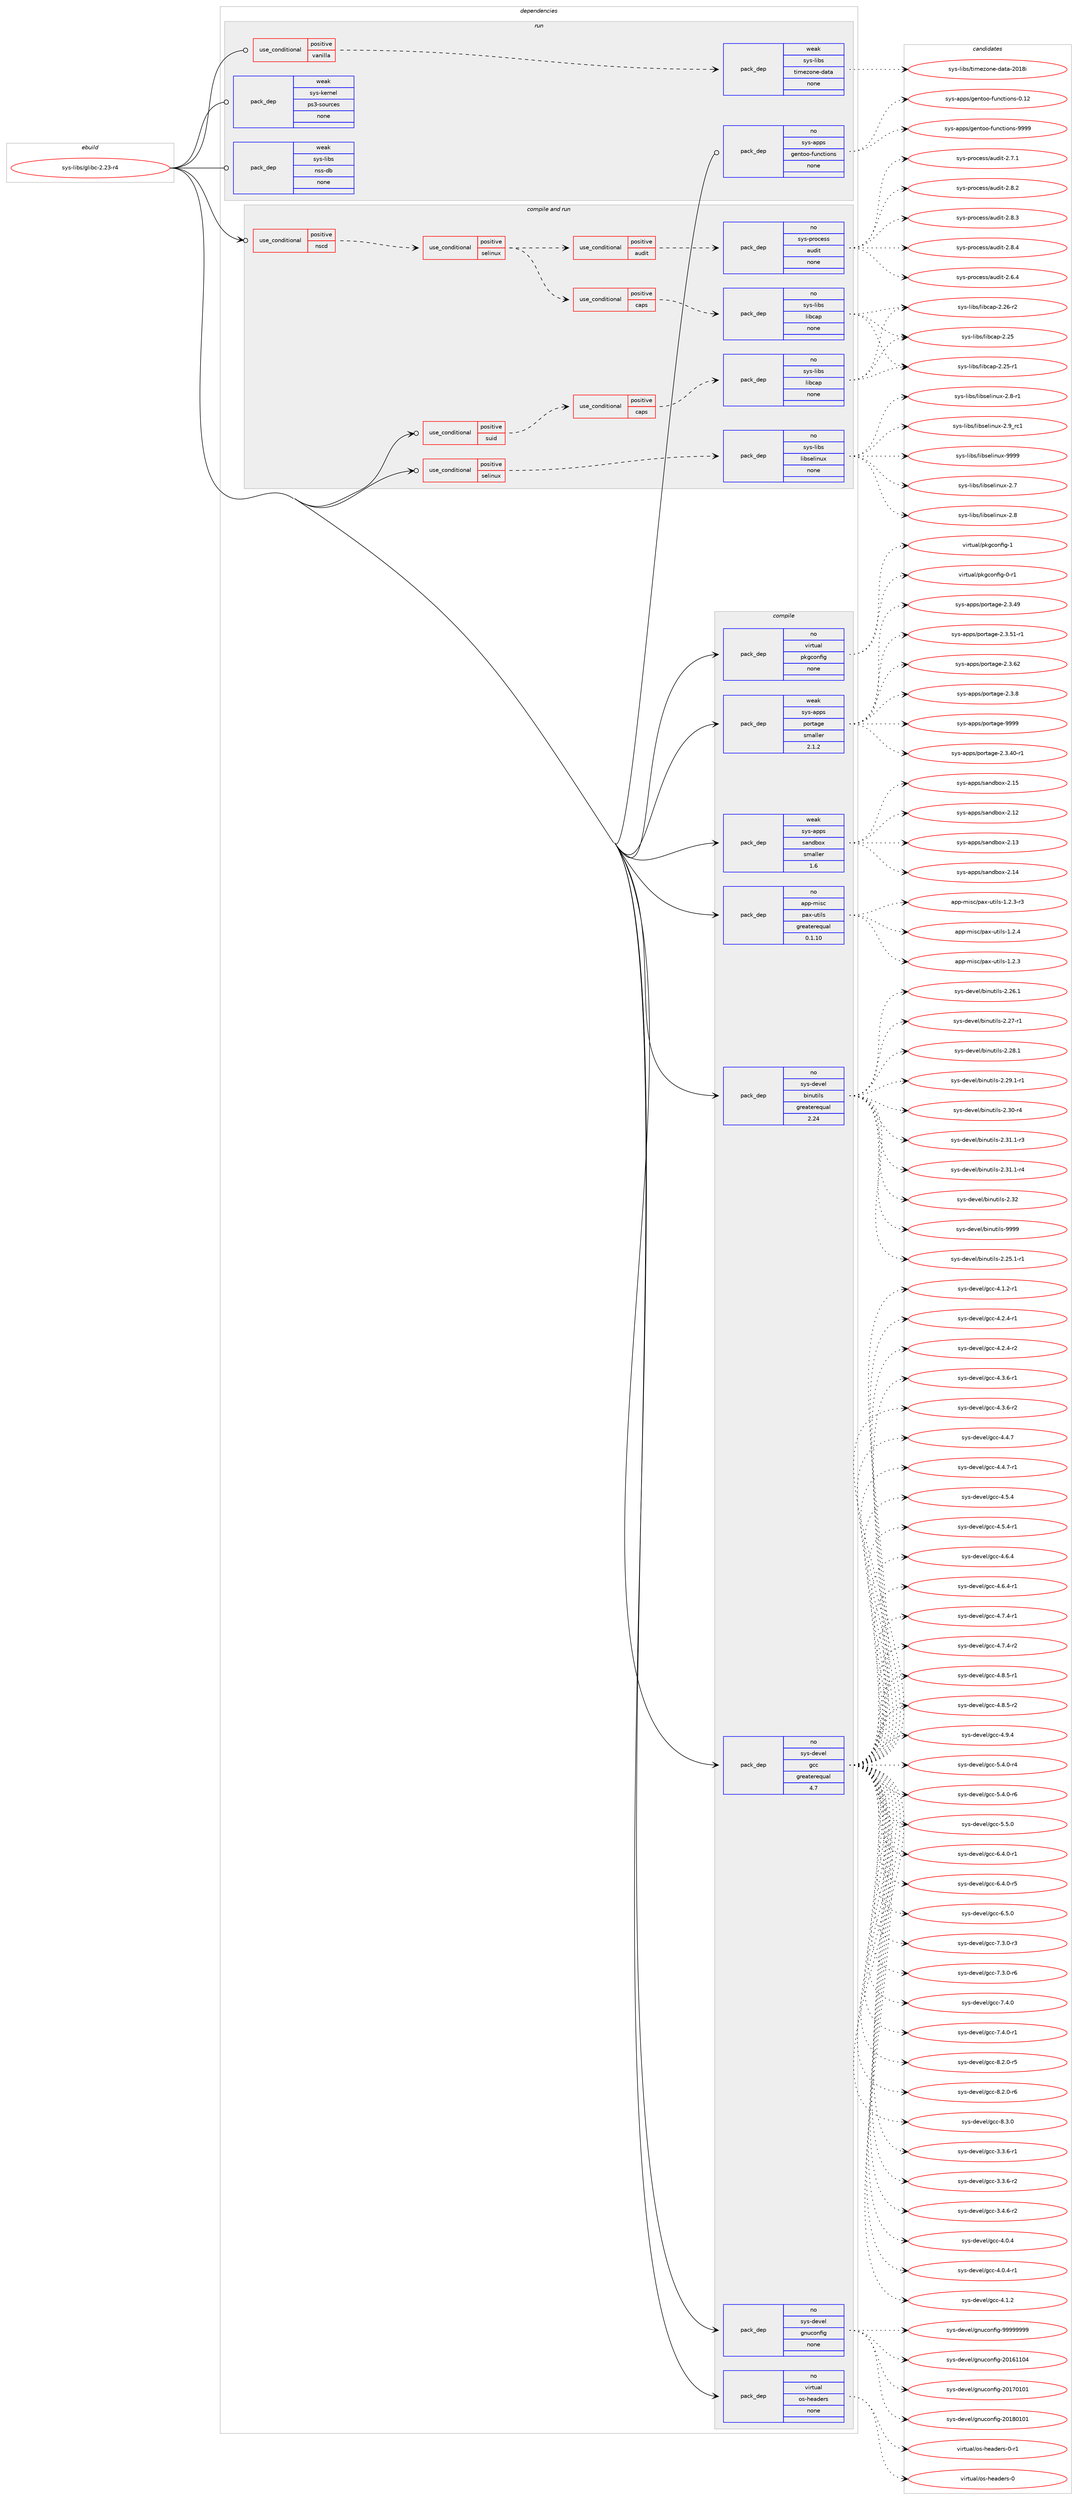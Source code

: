 digraph prolog {

# *************
# Graph options
# *************

newrank=true;
concentrate=true;
compound=true;
graph [rankdir=LR,fontname=Helvetica,fontsize=10,ranksep=1.5];#, ranksep=2.5, nodesep=0.2];
edge  [arrowhead=vee];
node  [fontname=Helvetica,fontsize=10];

# **********
# The ebuild
# **********

subgraph cluster_leftcol {
color=gray;
rank=same;
label=<<i>ebuild</i>>;
id [label="sys-libs/glibc-2.23-r4", color=red, width=4, href="../sys-libs/glibc-2.23-r4.svg"];
}

# ****************
# The dependencies
# ****************

subgraph cluster_midcol {
color=gray;
label=<<i>dependencies</i>>;
subgraph cluster_compile {
fillcolor="#eeeeee";
style=filled;
label=<<i>compile</i>>;
subgraph pack1246895 {
dependency1737124 [label=<<TABLE BORDER="0" CELLBORDER="1" CELLSPACING="0" CELLPADDING="4" WIDTH="220"><TR><TD ROWSPAN="6" CELLPADDING="30">pack_dep</TD></TR><TR><TD WIDTH="110">no</TD></TR><TR><TD>app-misc</TD></TR><TR><TD>pax-utils</TD></TR><TR><TD>greaterequal</TD></TR><TR><TD>0.1.10</TD></TR></TABLE>>, shape=none, color=blue];
}
id:e -> dependency1737124:w [weight=20,style="solid",arrowhead="vee"];
subgraph pack1246896 {
dependency1737125 [label=<<TABLE BORDER="0" CELLBORDER="1" CELLSPACING="0" CELLPADDING="4" WIDTH="220"><TR><TD ROWSPAN="6" CELLPADDING="30">pack_dep</TD></TR><TR><TD WIDTH="110">no</TD></TR><TR><TD>sys-devel</TD></TR><TR><TD>binutils</TD></TR><TR><TD>greaterequal</TD></TR><TR><TD>2.24</TD></TR></TABLE>>, shape=none, color=blue];
}
id:e -> dependency1737125:w [weight=20,style="solid",arrowhead="vee"];
subgraph pack1246897 {
dependency1737126 [label=<<TABLE BORDER="0" CELLBORDER="1" CELLSPACING="0" CELLPADDING="4" WIDTH="220"><TR><TD ROWSPAN="6" CELLPADDING="30">pack_dep</TD></TR><TR><TD WIDTH="110">no</TD></TR><TR><TD>sys-devel</TD></TR><TR><TD>gcc</TD></TR><TR><TD>greaterequal</TD></TR><TR><TD>4.7</TD></TR></TABLE>>, shape=none, color=blue];
}
id:e -> dependency1737126:w [weight=20,style="solid",arrowhead="vee"];
subgraph pack1246898 {
dependency1737127 [label=<<TABLE BORDER="0" CELLBORDER="1" CELLSPACING="0" CELLPADDING="4" WIDTH="220"><TR><TD ROWSPAN="6" CELLPADDING="30">pack_dep</TD></TR><TR><TD WIDTH="110">no</TD></TR><TR><TD>sys-devel</TD></TR><TR><TD>gnuconfig</TD></TR><TR><TD>none</TD></TR><TR><TD></TD></TR></TABLE>>, shape=none, color=blue];
}
id:e -> dependency1737127:w [weight=20,style="solid",arrowhead="vee"];
subgraph pack1246899 {
dependency1737128 [label=<<TABLE BORDER="0" CELLBORDER="1" CELLSPACING="0" CELLPADDING="4" WIDTH="220"><TR><TD ROWSPAN="6" CELLPADDING="30">pack_dep</TD></TR><TR><TD WIDTH="110">no</TD></TR><TR><TD>virtual</TD></TR><TR><TD>os-headers</TD></TR><TR><TD>none</TD></TR><TR><TD></TD></TR></TABLE>>, shape=none, color=blue];
}
id:e -> dependency1737128:w [weight=20,style="solid",arrowhead="vee"];
subgraph pack1246900 {
dependency1737129 [label=<<TABLE BORDER="0" CELLBORDER="1" CELLSPACING="0" CELLPADDING="4" WIDTH="220"><TR><TD ROWSPAN="6" CELLPADDING="30">pack_dep</TD></TR><TR><TD WIDTH="110">no</TD></TR><TR><TD>virtual</TD></TR><TR><TD>pkgconfig</TD></TR><TR><TD>none</TD></TR><TR><TD></TD></TR></TABLE>>, shape=none, color=blue];
}
id:e -> dependency1737129:w [weight=20,style="solid",arrowhead="vee"];
subgraph pack1246901 {
dependency1737130 [label=<<TABLE BORDER="0" CELLBORDER="1" CELLSPACING="0" CELLPADDING="4" WIDTH="220"><TR><TD ROWSPAN="6" CELLPADDING="30">pack_dep</TD></TR><TR><TD WIDTH="110">weak</TD></TR><TR><TD>sys-apps</TD></TR><TR><TD>portage</TD></TR><TR><TD>smaller</TD></TR><TR><TD>2.1.2</TD></TR></TABLE>>, shape=none, color=blue];
}
id:e -> dependency1737130:w [weight=20,style="solid",arrowhead="vee"];
subgraph pack1246902 {
dependency1737131 [label=<<TABLE BORDER="0" CELLBORDER="1" CELLSPACING="0" CELLPADDING="4" WIDTH="220"><TR><TD ROWSPAN="6" CELLPADDING="30">pack_dep</TD></TR><TR><TD WIDTH="110">weak</TD></TR><TR><TD>sys-apps</TD></TR><TR><TD>sandbox</TD></TR><TR><TD>smaller</TD></TR><TR><TD>1.6</TD></TR></TABLE>>, shape=none, color=blue];
}
id:e -> dependency1737131:w [weight=20,style="solid",arrowhead="vee"];
}
subgraph cluster_compileandrun {
fillcolor="#eeeeee";
style=filled;
label=<<i>compile and run</i>>;
subgraph cond461622 {
dependency1737132 [label=<<TABLE BORDER="0" CELLBORDER="1" CELLSPACING="0" CELLPADDING="4"><TR><TD ROWSPAN="3" CELLPADDING="10">use_conditional</TD></TR><TR><TD>positive</TD></TR><TR><TD>nscd</TD></TR></TABLE>>, shape=none, color=red];
subgraph cond461623 {
dependency1737133 [label=<<TABLE BORDER="0" CELLBORDER="1" CELLSPACING="0" CELLPADDING="4"><TR><TD ROWSPAN="3" CELLPADDING="10">use_conditional</TD></TR><TR><TD>positive</TD></TR><TR><TD>selinux</TD></TR></TABLE>>, shape=none, color=red];
subgraph cond461624 {
dependency1737134 [label=<<TABLE BORDER="0" CELLBORDER="1" CELLSPACING="0" CELLPADDING="4"><TR><TD ROWSPAN="3" CELLPADDING="10">use_conditional</TD></TR><TR><TD>positive</TD></TR><TR><TD>audit</TD></TR></TABLE>>, shape=none, color=red];
subgraph pack1246903 {
dependency1737135 [label=<<TABLE BORDER="0" CELLBORDER="1" CELLSPACING="0" CELLPADDING="4" WIDTH="220"><TR><TD ROWSPAN="6" CELLPADDING="30">pack_dep</TD></TR><TR><TD WIDTH="110">no</TD></TR><TR><TD>sys-process</TD></TR><TR><TD>audit</TD></TR><TR><TD>none</TD></TR><TR><TD></TD></TR></TABLE>>, shape=none, color=blue];
}
dependency1737134:e -> dependency1737135:w [weight=20,style="dashed",arrowhead="vee"];
}
dependency1737133:e -> dependency1737134:w [weight=20,style="dashed",arrowhead="vee"];
subgraph cond461625 {
dependency1737136 [label=<<TABLE BORDER="0" CELLBORDER="1" CELLSPACING="0" CELLPADDING="4"><TR><TD ROWSPAN="3" CELLPADDING="10">use_conditional</TD></TR><TR><TD>positive</TD></TR><TR><TD>caps</TD></TR></TABLE>>, shape=none, color=red];
subgraph pack1246904 {
dependency1737137 [label=<<TABLE BORDER="0" CELLBORDER="1" CELLSPACING="0" CELLPADDING="4" WIDTH="220"><TR><TD ROWSPAN="6" CELLPADDING="30">pack_dep</TD></TR><TR><TD WIDTH="110">no</TD></TR><TR><TD>sys-libs</TD></TR><TR><TD>libcap</TD></TR><TR><TD>none</TD></TR><TR><TD></TD></TR></TABLE>>, shape=none, color=blue];
}
dependency1737136:e -> dependency1737137:w [weight=20,style="dashed",arrowhead="vee"];
}
dependency1737133:e -> dependency1737136:w [weight=20,style="dashed",arrowhead="vee"];
}
dependency1737132:e -> dependency1737133:w [weight=20,style="dashed",arrowhead="vee"];
}
id:e -> dependency1737132:w [weight=20,style="solid",arrowhead="odotvee"];
subgraph cond461626 {
dependency1737138 [label=<<TABLE BORDER="0" CELLBORDER="1" CELLSPACING="0" CELLPADDING="4"><TR><TD ROWSPAN="3" CELLPADDING="10">use_conditional</TD></TR><TR><TD>positive</TD></TR><TR><TD>selinux</TD></TR></TABLE>>, shape=none, color=red];
subgraph pack1246905 {
dependency1737139 [label=<<TABLE BORDER="0" CELLBORDER="1" CELLSPACING="0" CELLPADDING="4" WIDTH="220"><TR><TD ROWSPAN="6" CELLPADDING="30">pack_dep</TD></TR><TR><TD WIDTH="110">no</TD></TR><TR><TD>sys-libs</TD></TR><TR><TD>libselinux</TD></TR><TR><TD>none</TD></TR><TR><TD></TD></TR></TABLE>>, shape=none, color=blue];
}
dependency1737138:e -> dependency1737139:w [weight=20,style="dashed",arrowhead="vee"];
}
id:e -> dependency1737138:w [weight=20,style="solid",arrowhead="odotvee"];
subgraph cond461627 {
dependency1737140 [label=<<TABLE BORDER="0" CELLBORDER="1" CELLSPACING="0" CELLPADDING="4"><TR><TD ROWSPAN="3" CELLPADDING="10">use_conditional</TD></TR><TR><TD>positive</TD></TR><TR><TD>suid</TD></TR></TABLE>>, shape=none, color=red];
subgraph cond461628 {
dependency1737141 [label=<<TABLE BORDER="0" CELLBORDER="1" CELLSPACING="0" CELLPADDING="4"><TR><TD ROWSPAN="3" CELLPADDING="10">use_conditional</TD></TR><TR><TD>positive</TD></TR><TR><TD>caps</TD></TR></TABLE>>, shape=none, color=red];
subgraph pack1246906 {
dependency1737142 [label=<<TABLE BORDER="0" CELLBORDER="1" CELLSPACING="0" CELLPADDING="4" WIDTH="220"><TR><TD ROWSPAN="6" CELLPADDING="30">pack_dep</TD></TR><TR><TD WIDTH="110">no</TD></TR><TR><TD>sys-libs</TD></TR><TR><TD>libcap</TD></TR><TR><TD>none</TD></TR><TR><TD></TD></TR></TABLE>>, shape=none, color=blue];
}
dependency1737141:e -> dependency1737142:w [weight=20,style="dashed",arrowhead="vee"];
}
dependency1737140:e -> dependency1737141:w [weight=20,style="dashed",arrowhead="vee"];
}
id:e -> dependency1737140:w [weight=20,style="solid",arrowhead="odotvee"];
}
subgraph cluster_run {
fillcolor="#eeeeee";
style=filled;
label=<<i>run</i>>;
subgraph cond461629 {
dependency1737143 [label=<<TABLE BORDER="0" CELLBORDER="1" CELLSPACING="0" CELLPADDING="4"><TR><TD ROWSPAN="3" CELLPADDING="10">use_conditional</TD></TR><TR><TD>positive</TD></TR><TR><TD>vanilla</TD></TR></TABLE>>, shape=none, color=red];
subgraph pack1246907 {
dependency1737144 [label=<<TABLE BORDER="0" CELLBORDER="1" CELLSPACING="0" CELLPADDING="4" WIDTH="220"><TR><TD ROWSPAN="6" CELLPADDING="30">pack_dep</TD></TR><TR><TD WIDTH="110">weak</TD></TR><TR><TD>sys-libs</TD></TR><TR><TD>timezone-data</TD></TR><TR><TD>none</TD></TR><TR><TD></TD></TR></TABLE>>, shape=none, color=blue];
}
dependency1737143:e -> dependency1737144:w [weight=20,style="dashed",arrowhead="vee"];
}
id:e -> dependency1737143:w [weight=20,style="solid",arrowhead="odot"];
subgraph pack1246908 {
dependency1737145 [label=<<TABLE BORDER="0" CELLBORDER="1" CELLSPACING="0" CELLPADDING="4" WIDTH="220"><TR><TD ROWSPAN="6" CELLPADDING="30">pack_dep</TD></TR><TR><TD WIDTH="110">no</TD></TR><TR><TD>sys-apps</TD></TR><TR><TD>gentoo-functions</TD></TR><TR><TD>none</TD></TR><TR><TD></TD></TR></TABLE>>, shape=none, color=blue];
}
id:e -> dependency1737145:w [weight=20,style="solid",arrowhead="odot"];
subgraph pack1246909 {
dependency1737146 [label=<<TABLE BORDER="0" CELLBORDER="1" CELLSPACING="0" CELLPADDING="4" WIDTH="220"><TR><TD ROWSPAN="6" CELLPADDING="30">pack_dep</TD></TR><TR><TD WIDTH="110">weak</TD></TR><TR><TD>sys-kernel</TD></TR><TR><TD>ps3-sources</TD></TR><TR><TD>none</TD></TR><TR><TD></TD></TR></TABLE>>, shape=none, color=blue];
}
id:e -> dependency1737146:w [weight=20,style="solid",arrowhead="odot"];
subgraph pack1246910 {
dependency1737147 [label=<<TABLE BORDER="0" CELLBORDER="1" CELLSPACING="0" CELLPADDING="4" WIDTH="220"><TR><TD ROWSPAN="6" CELLPADDING="30">pack_dep</TD></TR><TR><TD WIDTH="110">weak</TD></TR><TR><TD>sys-libs</TD></TR><TR><TD>nss-db</TD></TR><TR><TD>none</TD></TR><TR><TD></TD></TR></TABLE>>, shape=none, color=blue];
}
id:e -> dependency1737147:w [weight=20,style="solid",arrowhead="odot"];
}
}

# **************
# The candidates
# **************

subgraph cluster_choices {
rank=same;
color=gray;
label=<<i>candidates</i>>;

subgraph choice1246895 {
color=black;
nodesep=1;
choice971121124510910511599471129712045117116105108115454946504651 [label="app-misc/pax-utils-1.2.3", color=red, width=4,href="../app-misc/pax-utils-1.2.3.svg"];
choice9711211245109105115994711297120451171161051081154549465046514511451 [label="app-misc/pax-utils-1.2.3-r3", color=red, width=4,href="../app-misc/pax-utils-1.2.3-r3.svg"];
choice971121124510910511599471129712045117116105108115454946504652 [label="app-misc/pax-utils-1.2.4", color=red, width=4,href="../app-misc/pax-utils-1.2.4.svg"];
dependency1737124:e -> choice971121124510910511599471129712045117116105108115454946504651:w [style=dotted,weight="100"];
dependency1737124:e -> choice9711211245109105115994711297120451171161051081154549465046514511451:w [style=dotted,weight="100"];
dependency1737124:e -> choice971121124510910511599471129712045117116105108115454946504652:w [style=dotted,weight="100"];
}
subgraph choice1246896 {
color=black;
nodesep=1;
choice115121115451001011181011084798105110117116105108115455046505346494511449 [label="sys-devel/binutils-2.25.1-r1", color=red, width=4,href="../sys-devel/binutils-2.25.1-r1.svg"];
choice11512111545100101118101108479810511011711610510811545504650544649 [label="sys-devel/binutils-2.26.1", color=red, width=4,href="../sys-devel/binutils-2.26.1.svg"];
choice11512111545100101118101108479810511011711610510811545504650554511449 [label="sys-devel/binutils-2.27-r1", color=red, width=4,href="../sys-devel/binutils-2.27-r1.svg"];
choice11512111545100101118101108479810511011711610510811545504650564649 [label="sys-devel/binutils-2.28.1", color=red, width=4,href="../sys-devel/binutils-2.28.1.svg"];
choice115121115451001011181011084798105110117116105108115455046505746494511449 [label="sys-devel/binutils-2.29.1-r1", color=red, width=4,href="../sys-devel/binutils-2.29.1-r1.svg"];
choice11512111545100101118101108479810511011711610510811545504651484511452 [label="sys-devel/binutils-2.30-r4", color=red, width=4,href="../sys-devel/binutils-2.30-r4.svg"];
choice115121115451001011181011084798105110117116105108115455046514946494511451 [label="sys-devel/binutils-2.31.1-r3", color=red, width=4,href="../sys-devel/binutils-2.31.1-r3.svg"];
choice115121115451001011181011084798105110117116105108115455046514946494511452 [label="sys-devel/binutils-2.31.1-r4", color=red, width=4,href="../sys-devel/binutils-2.31.1-r4.svg"];
choice1151211154510010111810110847981051101171161051081154550465150 [label="sys-devel/binutils-2.32", color=red, width=4,href="../sys-devel/binutils-2.32.svg"];
choice1151211154510010111810110847981051101171161051081154557575757 [label="sys-devel/binutils-9999", color=red, width=4,href="../sys-devel/binutils-9999.svg"];
dependency1737125:e -> choice115121115451001011181011084798105110117116105108115455046505346494511449:w [style=dotted,weight="100"];
dependency1737125:e -> choice11512111545100101118101108479810511011711610510811545504650544649:w [style=dotted,weight="100"];
dependency1737125:e -> choice11512111545100101118101108479810511011711610510811545504650554511449:w [style=dotted,weight="100"];
dependency1737125:e -> choice11512111545100101118101108479810511011711610510811545504650564649:w [style=dotted,weight="100"];
dependency1737125:e -> choice115121115451001011181011084798105110117116105108115455046505746494511449:w [style=dotted,weight="100"];
dependency1737125:e -> choice11512111545100101118101108479810511011711610510811545504651484511452:w [style=dotted,weight="100"];
dependency1737125:e -> choice115121115451001011181011084798105110117116105108115455046514946494511451:w [style=dotted,weight="100"];
dependency1737125:e -> choice115121115451001011181011084798105110117116105108115455046514946494511452:w [style=dotted,weight="100"];
dependency1737125:e -> choice1151211154510010111810110847981051101171161051081154550465150:w [style=dotted,weight="100"];
dependency1737125:e -> choice1151211154510010111810110847981051101171161051081154557575757:w [style=dotted,weight="100"];
}
subgraph choice1246897 {
color=black;
nodesep=1;
choice115121115451001011181011084710399994551465146544511449 [label="sys-devel/gcc-3.3.6-r1", color=red, width=4,href="../sys-devel/gcc-3.3.6-r1.svg"];
choice115121115451001011181011084710399994551465146544511450 [label="sys-devel/gcc-3.3.6-r2", color=red, width=4,href="../sys-devel/gcc-3.3.6-r2.svg"];
choice115121115451001011181011084710399994551465246544511450 [label="sys-devel/gcc-3.4.6-r2", color=red, width=4,href="../sys-devel/gcc-3.4.6-r2.svg"];
choice11512111545100101118101108471039999455246484652 [label="sys-devel/gcc-4.0.4", color=red, width=4,href="../sys-devel/gcc-4.0.4.svg"];
choice115121115451001011181011084710399994552464846524511449 [label="sys-devel/gcc-4.0.4-r1", color=red, width=4,href="../sys-devel/gcc-4.0.4-r1.svg"];
choice11512111545100101118101108471039999455246494650 [label="sys-devel/gcc-4.1.2", color=red, width=4,href="../sys-devel/gcc-4.1.2.svg"];
choice115121115451001011181011084710399994552464946504511449 [label="sys-devel/gcc-4.1.2-r1", color=red, width=4,href="../sys-devel/gcc-4.1.2-r1.svg"];
choice115121115451001011181011084710399994552465046524511449 [label="sys-devel/gcc-4.2.4-r1", color=red, width=4,href="../sys-devel/gcc-4.2.4-r1.svg"];
choice115121115451001011181011084710399994552465046524511450 [label="sys-devel/gcc-4.2.4-r2", color=red, width=4,href="../sys-devel/gcc-4.2.4-r2.svg"];
choice115121115451001011181011084710399994552465146544511449 [label="sys-devel/gcc-4.3.6-r1", color=red, width=4,href="../sys-devel/gcc-4.3.6-r1.svg"];
choice115121115451001011181011084710399994552465146544511450 [label="sys-devel/gcc-4.3.6-r2", color=red, width=4,href="../sys-devel/gcc-4.3.6-r2.svg"];
choice11512111545100101118101108471039999455246524655 [label="sys-devel/gcc-4.4.7", color=red, width=4,href="../sys-devel/gcc-4.4.7.svg"];
choice115121115451001011181011084710399994552465246554511449 [label="sys-devel/gcc-4.4.7-r1", color=red, width=4,href="../sys-devel/gcc-4.4.7-r1.svg"];
choice11512111545100101118101108471039999455246534652 [label="sys-devel/gcc-4.5.4", color=red, width=4,href="../sys-devel/gcc-4.5.4.svg"];
choice115121115451001011181011084710399994552465346524511449 [label="sys-devel/gcc-4.5.4-r1", color=red, width=4,href="../sys-devel/gcc-4.5.4-r1.svg"];
choice11512111545100101118101108471039999455246544652 [label="sys-devel/gcc-4.6.4", color=red, width=4,href="../sys-devel/gcc-4.6.4.svg"];
choice115121115451001011181011084710399994552465446524511449 [label="sys-devel/gcc-4.6.4-r1", color=red, width=4,href="../sys-devel/gcc-4.6.4-r1.svg"];
choice115121115451001011181011084710399994552465546524511449 [label="sys-devel/gcc-4.7.4-r1", color=red, width=4,href="../sys-devel/gcc-4.7.4-r1.svg"];
choice115121115451001011181011084710399994552465546524511450 [label="sys-devel/gcc-4.7.4-r2", color=red, width=4,href="../sys-devel/gcc-4.7.4-r2.svg"];
choice115121115451001011181011084710399994552465646534511449 [label="sys-devel/gcc-4.8.5-r1", color=red, width=4,href="../sys-devel/gcc-4.8.5-r1.svg"];
choice115121115451001011181011084710399994552465646534511450 [label="sys-devel/gcc-4.8.5-r2", color=red, width=4,href="../sys-devel/gcc-4.8.5-r2.svg"];
choice11512111545100101118101108471039999455246574652 [label="sys-devel/gcc-4.9.4", color=red, width=4,href="../sys-devel/gcc-4.9.4.svg"];
choice115121115451001011181011084710399994553465246484511452 [label="sys-devel/gcc-5.4.0-r4", color=red, width=4,href="../sys-devel/gcc-5.4.0-r4.svg"];
choice115121115451001011181011084710399994553465246484511454 [label="sys-devel/gcc-5.4.0-r6", color=red, width=4,href="../sys-devel/gcc-5.4.0-r6.svg"];
choice11512111545100101118101108471039999455346534648 [label="sys-devel/gcc-5.5.0", color=red, width=4,href="../sys-devel/gcc-5.5.0.svg"];
choice115121115451001011181011084710399994554465246484511449 [label="sys-devel/gcc-6.4.0-r1", color=red, width=4,href="../sys-devel/gcc-6.4.0-r1.svg"];
choice115121115451001011181011084710399994554465246484511453 [label="sys-devel/gcc-6.4.0-r5", color=red, width=4,href="../sys-devel/gcc-6.4.0-r5.svg"];
choice11512111545100101118101108471039999455446534648 [label="sys-devel/gcc-6.5.0", color=red, width=4,href="../sys-devel/gcc-6.5.0.svg"];
choice115121115451001011181011084710399994555465146484511451 [label="sys-devel/gcc-7.3.0-r3", color=red, width=4,href="../sys-devel/gcc-7.3.0-r3.svg"];
choice115121115451001011181011084710399994555465146484511454 [label="sys-devel/gcc-7.3.0-r6", color=red, width=4,href="../sys-devel/gcc-7.3.0-r6.svg"];
choice11512111545100101118101108471039999455546524648 [label="sys-devel/gcc-7.4.0", color=red, width=4,href="../sys-devel/gcc-7.4.0.svg"];
choice115121115451001011181011084710399994555465246484511449 [label="sys-devel/gcc-7.4.0-r1", color=red, width=4,href="../sys-devel/gcc-7.4.0-r1.svg"];
choice115121115451001011181011084710399994556465046484511453 [label="sys-devel/gcc-8.2.0-r5", color=red, width=4,href="../sys-devel/gcc-8.2.0-r5.svg"];
choice115121115451001011181011084710399994556465046484511454 [label="sys-devel/gcc-8.2.0-r6", color=red, width=4,href="../sys-devel/gcc-8.2.0-r6.svg"];
choice11512111545100101118101108471039999455646514648 [label="sys-devel/gcc-8.3.0", color=red, width=4,href="../sys-devel/gcc-8.3.0.svg"];
dependency1737126:e -> choice115121115451001011181011084710399994551465146544511449:w [style=dotted,weight="100"];
dependency1737126:e -> choice115121115451001011181011084710399994551465146544511450:w [style=dotted,weight="100"];
dependency1737126:e -> choice115121115451001011181011084710399994551465246544511450:w [style=dotted,weight="100"];
dependency1737126:e -> choice11512111545100101118101108471039999455246484652:w [style=dotted,weight="100"];
dependency1737126:e -> choice115121115451001011181011084710399994552464846524511449:w [style=dotted,weight="100"];
dependency1737126:e -> choice11512111545100101118101108471039999455246494650:w [style=dotted,weight="100"];
dependency1737126:e -> choice115121115451001011181011084710399994552464946504511449:w [style=dotted,weight="100"];
dependency1737126:e -> choice115121115451001011181011084710399994552465046524511449:w [style=dotted,weight="100"];
dependency1737126:e -> choice115121115451001011181011084710399994552465046524511450:w [style=dotted,weight="100"];
dependency1737126:e -> choice115121115451001011181011084710399994552465146544511449:w [style=dotted,weight="100"];
dependency1737126:e -> choice115121115451001011181011084710399994552465146544511450:w [style=dotted,weight="100"];
dependency1737126:e -> choice11512111545100101118101108471039999455246524655:w [style=dotted,weight="100"];
dependency1737126:e -> choice115121115451001011181011084710399994552465246554511449:w [style=dotted,weight="100"];
dependency1737126:e -> choice11512111545100101118101108471039999455246534652:w [style=dotted,weight="100"];
dependency1737126:e -> choice115121115451001011181011084710399994552465346524511449:w [style=dotted,weight="100"];
dependency1737126:e -> choice11512111545100101118101108471039999455246544652:w [style=dotted,weight="100"];
dependency1737126:e -> choice115121115451001011181011084710399994552465446524511449:w [style=dotted,weight="100"];
dependency1737126:e -> choice115121115451001011181011084710399994552465546524511449:w [style=dotted,weight="100"];
dependency1737126:e -> choice115121115451001011181011084710399994552465546524511450:w [style=dotted,weight="100"];
dependency1737126:e -> choice115121115451001011181011084710399994552465646534511449:w [style=dotted,weight="100"];
dependency1737126:e -> choice115121115451001011181011084710399994552465646534511450:w [style=dotted,weight="100"];
dependency1737126:e -> choice11512111545100101118101108471039999455246574652:w [style=dotted,weight="100"];
dependency1737126:e -> choice115121115451001011181011084710399994553465246484511452:w [style=dotted,weight="100"];
dependency1737126:e -> choice115121115451001011181011084710399994553465246484511454:w [style=dotted,weight="100"];
dependency1737126:e -> choice11512111545100101118101108471039999455346534648:w [style=dotted,weight="100"];
dependency1737126:e -> choice115121115451001011181011084710399994554465246484511449:w [style=dotted,weight="100"];
dependency1737126:e -> choice115121115451001011181011084710399994554465246484511453:w [style=dotted,weight="100"];
dependency1737126:e -> choice11512111545100101118101108471039999455446534648:w [style=dotted,weight="100"];
dependency1737126:e -> choice115121115451001011181011084710399994555465146484511451:w [style=dotted,weight="100"];
dependency1737126:e -> choice115121115451001011181011084710399994555465146484511454:w [style=dotted,weight="100"];
dependency1737126:e -> choice11512111545100101118101108471039999455546524648:w [style=dotted,weight="100"];
dependency1737126:e -> choice115121115451001011181011084710399994555465246484511449:w [style=dotted,weight="100"];
dependency1737126:e -> choice115121115451001011181011084710399994556465046484511453:w [style=dotted,weight="100"];
dependency1737126:e -> choice115121115451001011181011084710399994556465046484511454:w [style=dotted,weight="100"];
dependency1737126:e -> choice11512111545100101118101108471039999455646514648:w [style=dotted,weight="100"];
}
subgraph choice1246898 {
color=black;
nodesep=1;
choice115121115451001011181011084710311011799111110102105103455048495449494852 [label="sys-devel/gnuconfig-20161104", color=red, width=4,href="../sys-devel/gnuconfig-20161104.svg"];
choice115121115451001011181011084710311011799111110102105103455048495548494849 [label="sys-devel/gnuconfig-20170101", color=red, width=4,href="../sys-devel/gnuconfig-20170101.svg"];
choice115121115451001011181011084710311011799111110102105103455048495648494849 [label="sys-devel/gnuconfig-20180101", color=red, width=4,href="../sys-devel/gnuconfig-20180101.svg"];
choice115121115451001011181011084710311011799111110102105103455757575757575757 [label="sys-devel/gnuconfig-99999999", color=red, width=4,href="../sys-devel/gnuconfig-99999999.svg"];
dependency1737127:e -> choice115121115451001011181011084710311011799111110102105103455048495449494852:w [style=dotted,weight="100"];
dependency1737127:e -> choice115121115451001011181011084710311011799111110102105103455048495548494849:w [style=dotted,weight="100"];
dependency1737127:e -> choice115121115451001011181011084710311011799111110102105103455048495648494849:w [style=dotted,weight="100"];
dependency1737127:e -> choice115121115451001011181011084710311011799111110102105103455757575757575757:w [style=dotted,weight="100"];
}
subgraph choice1246899 {
color=black;
nodesep=1;
choice118105114116117971084711111545104101971001011141154548 [label="virtual/os-headers-0", color=red, width=4,href="../virtual/os-headers-0.svg"];
choice1181051141161179710847111115451041019710010111411545484511449 [label="virtual/os-headers-0-r1", color=red, width=4,href="../virtual/os-headers-0-r1.svg"];
dependency1737128:e -> choice118105114116117971084711111545104101971001011141154548:w [style=dotted,weight="100"];
dependency1737128:e -> choice1181051141161179710847111115451041019710010111411545484511449:w [style=dotted,weight="100"];
}
subgraph choice1246900 {
color=black;
nodesep=1;
choice11810511411611797108471121071039911111010210510345484511449 [label="virtual/pkgconfig-0-r1", color=red, width=4,href="../virtual/pkgconfig-0-r1.svg"];
choice1181051141161179710847112107103991111101021051034549 [label="virtual/pkgconfig-1", color=red, width=4,href="../virtual/pkgconfig-1.svg"];
dependency1737129:e -> choice11810511411611797108471121071039911111010210510345484511449:w [style=dotted,weight="100"];
dependency1737129:e -> choice1181051141161179710847112107103991111101021051034549:w [style=dotted,weight="100"];
}
subgraph choice1246901 {
color=black;
nodesep=1;
choice11512111545971121121154711211111411697103101455046514652484511449 [label="sys-apps/portage-2.3.40-r1", color=red, width=4,href="../sys-apps/portage-2.3.40-r1.svg"];
choice1151211154597112112115471121111141169710310145504651465257 [label="sys-apps/portage-2.3.49", color=red, width=4,href="../sys-apps/portage-2.3.49.svg"];
choice11512111545971121121154711211111411697103101455046514653494511449 [label="sys-apps/portage-2.3.51-r1", color=red, width=4,href="../sys-apps/portage-2.3.51-r1.svg"];
choice1151211154597112112115471121111141169710310145504651465450 [label="sys-apps/portage-2.3.62", color=red, width=4,href="../sys-apps/portage-2.3.62.svg"];
choice11512111545971121121154711211111411697103101455046514656 [label="sys-apps/portage-2.3.8", color=red, width=4,href="../sys-apps/portage-2.3.8.svg"];
choice115121115459711211211547112111114116971031014557575757 [label="sys-apps/portage-9999", color=red, width=4,href="../sys-apps/portage-9999.svg"];
dependency1737130:e -> choice11512111545971121121154711211111411697103101455046514652484511449:w [style=dotted,weight="100"];
dependency1737130:e -> choice1151211154597112112115471121111141169710310145504651465257:w [style=dotted,weight="100"];
dependency1737130:e -> choice11512111545971121121154711211111411697103101455046514653494511449:w [style=dotted,weight="100"];
dependency1737130:e -> choice1151211154597112112115471121111141169710310145504651465450:w [style=dotted,weight="100"];
dependency1737130:e -> choice11512111545971121121154711211111411697103101455046514656:w [style=dotted,weight="100"];
dependency1737130:e -> choice115121115459711211211547112111114116971031014557575757:w [style=dotted,weight="100"];
}
subgraph choice1246902 {
color=black;
nodesep=1;
choice11512111545971121121154711597110100981111204550464950 [label="sys-apps/sandbox-2.12", color=red, width=4,href="../sys-apps/sandbox-2.12.svg"];
choice11512111545971121121154711597110100981111204550464951 [label="sys-apps/sandbox-2.13", color=red, width=4,href="../sys-apps/sandbox-2.13.svg"];
choice11512111545971121121154711597110100981111204550464952 [label="sys-apps/sandbox-2.14", color=red, width=4,href="../sys-apps/sandbox-2.14.svg"];
choice11512111545971121121154711597110100981111204550464953 [label="sys-apps/sandbox-2.15", color=red, width=4,href="../sys-apps/sandbox-2.15.svg"];
dependency1737131:e -> choice11512111545971121121154711597110100981111204550464950:w [style=dotted,weight="100"];
dependency1737131:e -> choice11512111545971121121154711597110100981111204550464951:w [style=dotted,weight="100"];
dependency1737131:e -> choice11512111545971121121154711597110100981111204550464952:w [style=dotted,weight="100"];
dependency1737131:e -> choice11512111545971121121154711597110100981111204550464953:w [style=dotted,weight="100"];
}
subgraph choice1246903 {
color=black;
nodesep=1;
choice11512111545112114111991011151154797117100105116455046544652 [label="sys-process/audit-2.6.4", color=red, width=4,href="../sys-process/audit-2.6.4.svg"];
choice11512111545112114111991011151154797117100105116455046554649 [label="sys-process/audit-2.7.1", color=red, width=4,href="../sys-process/audit-2.7.1.svg"];
choice11512111545112114111991011151154797117100105116455046564650 [label="sys-process/audit-2.8.2", color=red, width=4,href="../sys-process/audit-2.8.2.svg"];
choice11512111545112114111991011151154797117100105116455046564651 [label="sys-process/audit-2.8.3", color=red, width=4,href="../sys-process/audit-2.8.3.svg"];
choice11512111545112114111991011151154797117100105116455046564652 [label="sys-process/audit-2.8.4", color=red, width=4,href="../sys-process/audit-2.8.4.svg"];
dependency1737135:e -> choice11512111545112114111991011151154797117100105116455046544652:w [style=dotted,weight="100"];
dependency1737135:e -> choice11512111545112114111991011151154797117100105116455046554649:w [style=dotted,weight="100"];
dependency1737135:e -> choice11512111545112114111991011151154797117100105116455046564650:w [style=dotted,weight="100"];
dependency1737135:e -> choice11512111545112114111991011151154797117100105116455046564651:w [style=dotted,weight="100"];
dependency1737135:e -> choice11512111545112114111991011151154797117100105116455046564652:w [style=dotted,weight="100"];
}
subgraph choice1246904 {
color=black;
nodesep=1;
choice1151211154510810598115471081059899971124550465053 [label="sys-libs/libcap-2.25", color=red, width=4,href="../sys-libs/libcap-2.25.svg"];
choice11512111545108105981154710810598999711245504650534511449 [label="sys-libs/libcap-2.25-r1", color=red, width=4,href="../sys-libs/libcap-2.25-r1.svg"];
choice11512111545108105981154710810598999711245504650544511450 [label="sys-libs/libcap-2.26-r2", color=red, width=4,href="../sys-libs/libcap-2.26-r2.svg"];
dependency1737137:e -> choice1151211154510810598115471081059899971124550465053:w [style=dotted,weight="100"];
dependency1737137:e -> choice11512111545108105981154710810598999711245504650534511449:w [style=dotted,weight="100"];
dependency1737137:e -> choice11512111545108105981154710810598999711245504650544511450:w [style=dotted,weight="100"];
}
subgraph choice1246905 {
color=black;
nodesep=1;
choice1151211154510810598115471081059811510110810511011712045504655 [label="sys-libs/libselinux-2.7", color=red, width=4,href="../sys-libs/libselinux-2.7.svg"];
choice1151211154510810598115471081059811510110810511011712045504656 [label="sys-libs/libselinux-2.8", color=red, width=4,href="../sys-libs/libselinux-2.8.svg"];
choice11512111545108105981154710810598115101108105110117120455046564511449 [label="sys-libs/libselinux-2.8-r1", color=red, width=4,href="../sys-libs/libselinux-2.8-r1.svg"];
choice1151211154510810598115471081059811510110810511011712045504657951149949 [label="sys-libs/libselinux-2.9_rc1", color=red, width=4,href="../sys-libs/libselinux-2.9_rc1.svg"];
choice115121115451081059811547108105981151011081051101171204557575757 [label="sys-libs/libselinux-9999", color=red, width=4,href="../sys-libs/libselinux-9999.svg"];
dependency1737139:e -> choice1151211154510810598115471081059811510110810511011712045504655:w [style=dotted,weight="100"];
dependency1737139:e -> choice1151211154510810598115471081059811510110810511011712045504656:w [style=dotted,weight="100"];
dependency1737139:e -> choice11512111545108105981154710810598115101108105110117120455046564511449:w [style=dotted,weight="100"];
dependency1737139:e -> choice1151211154510810598115471081059811510110810511011712045504657951149949:w [style=dotted,weight="100"];
dependency1737139:e -> choice115121115451081059811547108105981151011081051101171204557575757:w [style=dotted,weight="100"];
}
subgraph choice1246906 {
color=black;
nodesep=1;
choice1151211154510810598115471081059899971124550465053 [label="sys-libs/libcap-2.25", color=red, width=4,href="../sys-libs/libcap-2.25.svg"];
choice11512111545108105981154710810598999711245504650534511449 [label="sys-libs/libcap-2.25-r1", color=red, width=4,href="../sys-libs/libcap-2.25-r1.svg"];
choice11512111545108105981154710810598999711245504650544511450 [label="sys-libs/libcap-2.26-r2", color=red, width=4,href="../sys-libs/libcap-2.26-r2.svg"];
dependency1737142:e -> choice1151211154510810598115471081059899971124550465053:w [style=dotted,weight="100"];
dependency1737142:e -> choice11512111545108105981154710810598999711245504650534511449:w [style=dotted,weight="100"];
dependency1737142:e -> choice11512111545108105981154710810598999711245504650544511450:w [style=dotted,weight="100"];
}
subgraph choice1246907 {
color=black;
nodesep=1;
choice1151211154510810598115471161051091011221111101014510097116974550484956105 [label="sys-libs/timezone-data-2018i", color=red, width=4,href="../sys-libs/timezone-data-2018i.svg"];
dependency1737144:e -> choice1151211154510810598115471161051091011221111101014510097116974550484956105:w [style=dotted,weight="100"];
}
subgraph choice1246908 {
color=black;
nodesep=1;
choice11512111545971121121154710310111011611111145102117110991161051111101154548464950 [label="sys-apps/gentoo-functions-0.12", color=red, width=4,href="../sys-apps/gentoo-functions-0.12.svg"];
choice11512111545971121121154710310111011611111145102117110991161051111101154557575757 [label="sys-apps/gentoo-functions-9999", color=red, width=4,href="../sys-apps/gentoo-functions-9999.svg"];
dependency1737145:e -> choice11512111545971121121154710310111011611111145102117110991161051111101154548464950:w [style=dotted,weight="100"];
dependency1737145:e -> choice11512111545971121121154710310111011611111145102117110991161051111101154557575757:w [style=dotted,weight="100"];
}
subgraph choice1246909 {
color=black;
nodesep=1;
}
subgraph choice1246910 {
color=black;
nodesep=1;
}
}

}

